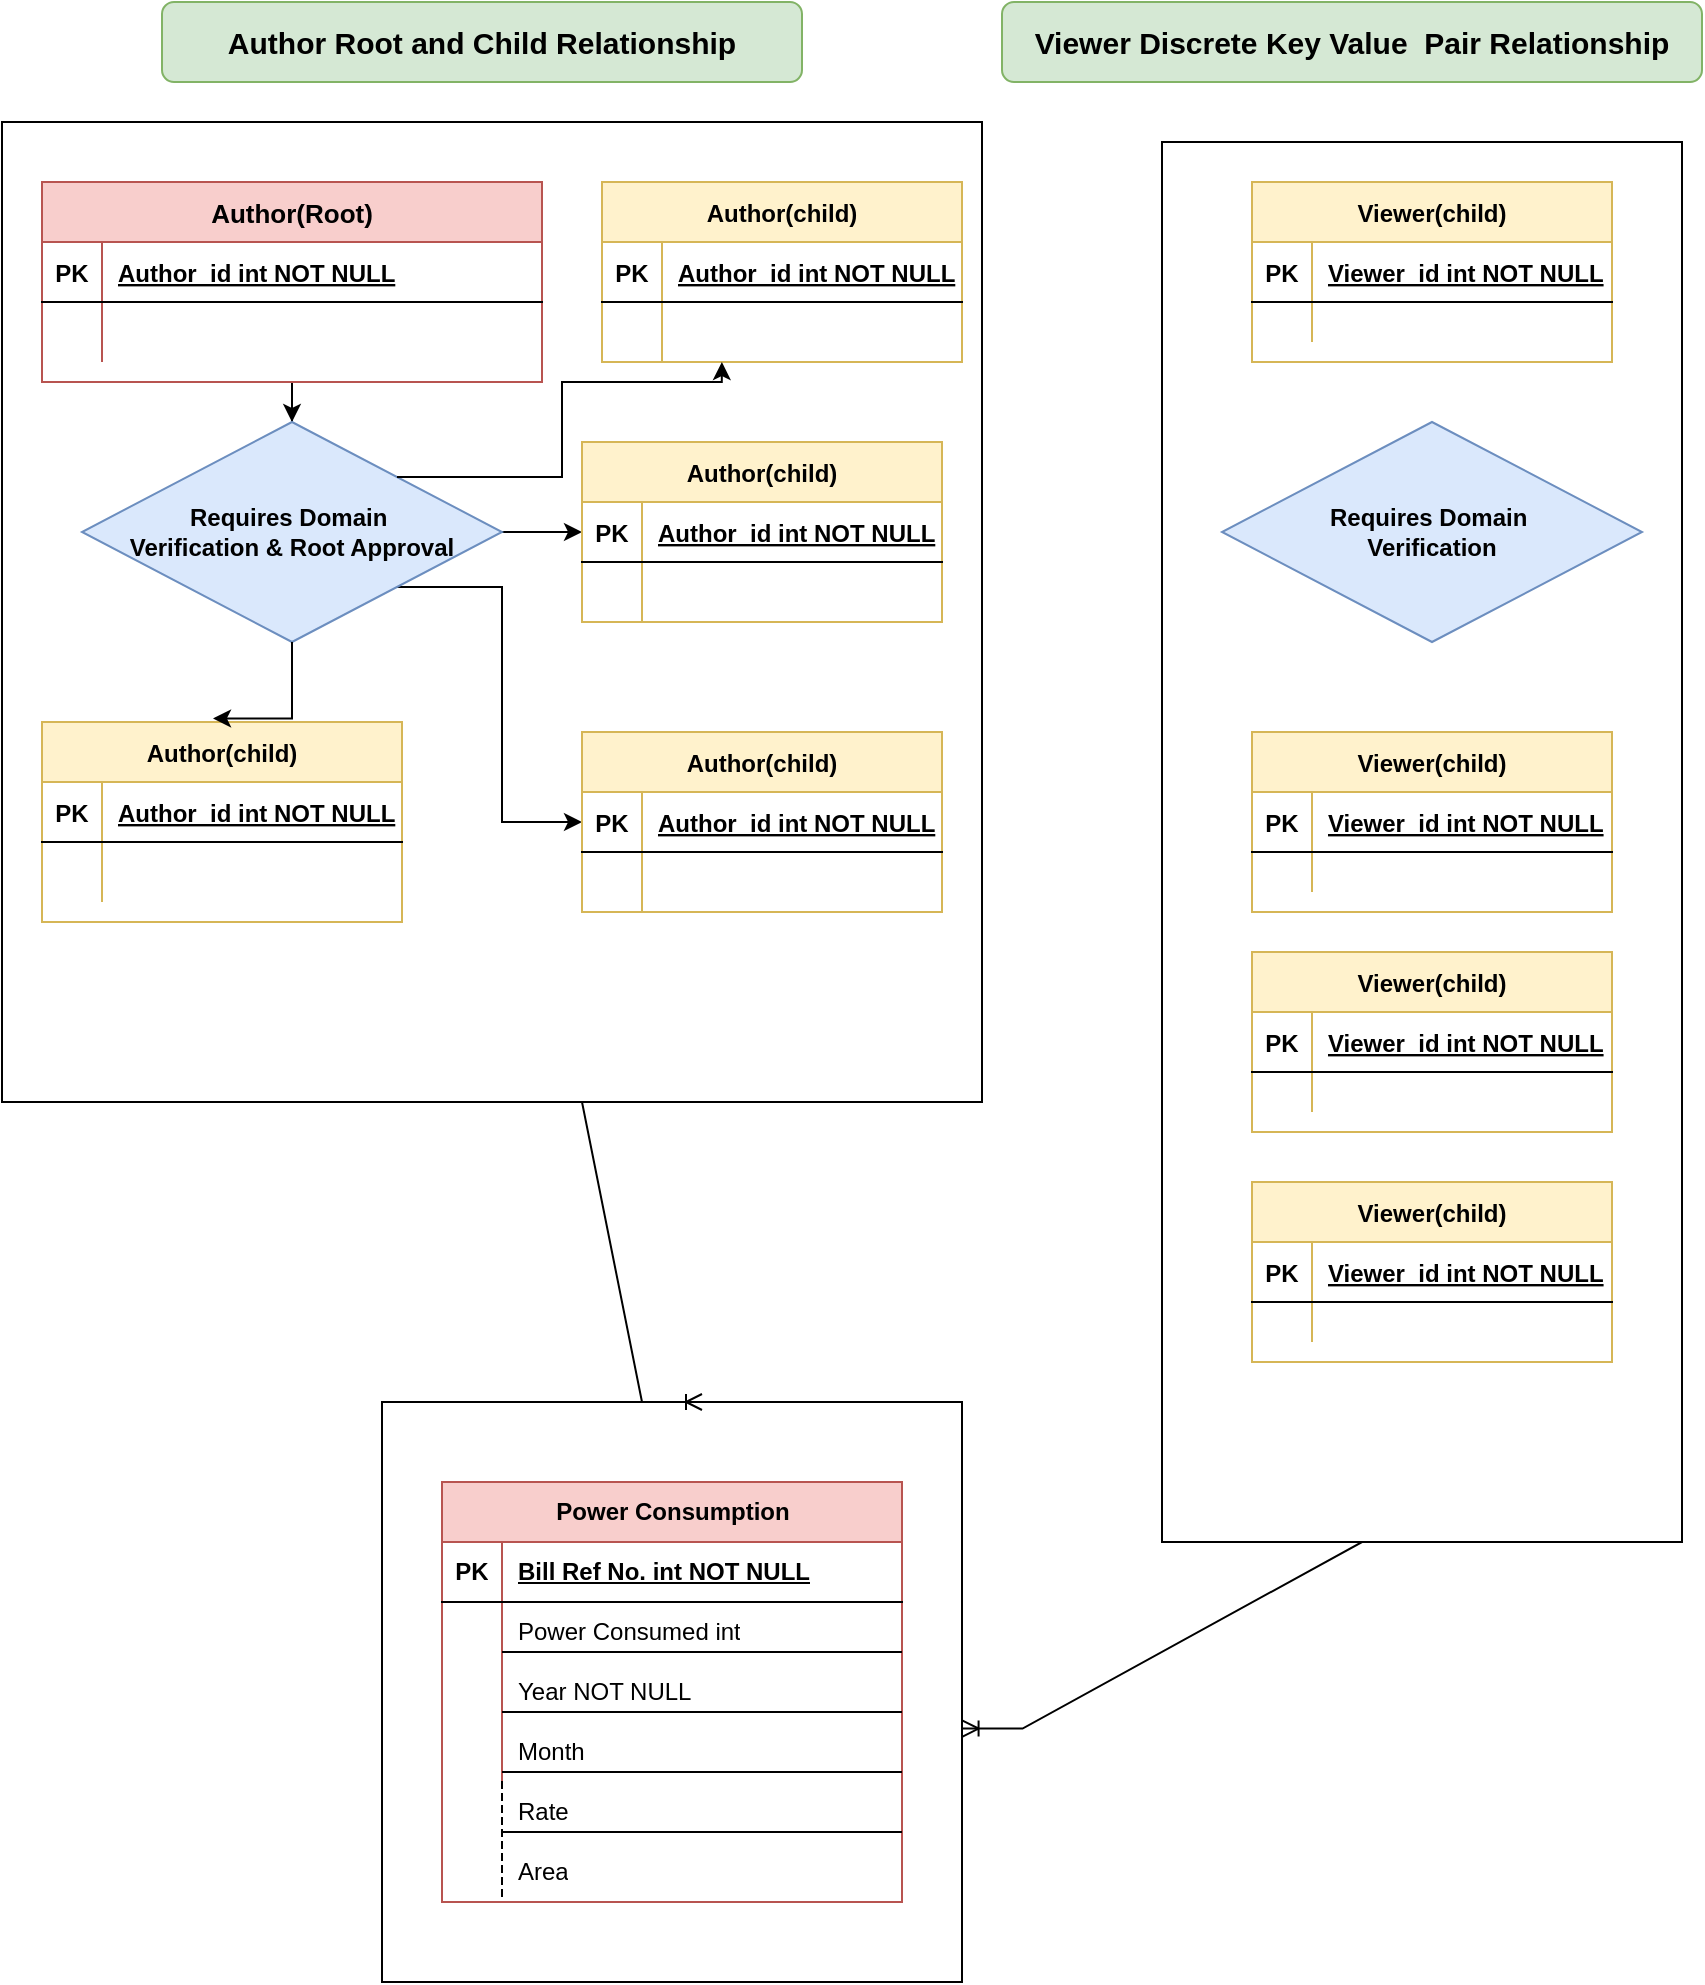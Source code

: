 <mxfile version="22.1.18" type="device">
  <diagram id="R2lEEEUBdFMjLlhIrx00" name="Page-1">
    <mxGraphModel dx="1071" dy="576" grid="1" gridSize="10" guides="1" tooltips="1" connect="1" arrows="1" fold="1" page="1" pageScale="1" pageWidth="850" pageHeight="1100" math="0" shadow="0" extFonts="Permanent Marker^https://fonts.googleapis.com/css?family=Permanent+Marker">
      <root>
        <mxCell id="0" />
        <mxCell id="1" parent="0" />
        <mxCell id="BJMDYhAioti_MgTFQPb7-64" value="" style="whiteSpace=wrap;html=1;aspect=fixed;" vertex="1" parent="1">
          <mxGeometry y="90" width="490" height="490" as="geometry" />
        </mxCell>
        <mxCell id="BJMDYhAioti_MgTFQPb7-63" value="" style="rounded=0;whiteSpace=wrap;html=1;" vertex="1" parent="1">
          <mxGeometry x="580" y="100" width="260" height="700" as="geometry" />
        </mxCell>
        <mxCell id="BJMDYhAioti_MgTFQPb7-10" style="edgeStyle=orthogonalEdgeStyle;rounded=0;orthogonalLoop=1;jettySize=auto;html=1;entryX=0.5;entryY=0;entryDx=0;entryDy=0;" edge="1" parent="1" source="C-vyLk0tnHw3VtMMgP7b-23" target="BJMDYhAioti_MgTFQPb7-8">
          <mxGeometry relative="1" as="geometry" />
        </mxCell>
        <mxCell id="C-vyLk0tnHw3VtMMgP7b-23" value="Author(Root)" style="shape=table;startSize=30;container=1;collapsible=1;childLayout=tableLayout;fixedRows=1;rowLines=0;fontStyle=1;align=center;resizeLast=1;fontSize=13;fillColor=#f8cecc;strokeColor=#b85450;" parent="1" vertex="1">
          <mxGeometry x="20" y="120" width="250" height="100" as="geometry" />
        </mxCell>
        <mxCell id="C-vyLk0tnHw3VtMMgP7b-24" value="" style="shape=partialRectangle;collapsible=0;dropTarget=0;pointerEvents=0;fillColor=none;points=[[0,0.5],[1,0.5]];portConstraint=eastwest;top=0;left=0;right=0;bottom=1;" parent="C-vyLk0tnHw3VtMMgP7b-23" vertex="1">
          <mxGeometry y="30" width="250" height="30" as="geometry" />
        </mxCell>
        <mxCell id="C-vyLk0tnHw3VtMMgP7b-25" value="PK" style="shape=partialRectangle;overflow=hidden;connectable=0;fillColor=none;top=0;left=0;bottom=0;right=0;fontStyle=1;" parent="C-vyLk0tnHw3VtMMgP7b-24" vertex="1">
          <mxGeometry width="30" height="30" as="geometry">
            <mxRectangle width="30" height="30" as="alternateBounds" />
          </mxGeometry>
        </mxCell>
        <mxCell id="C-vyLk0tnHw3VtMMgP7b-26" value="Author_id int NOT NULL " style="shape=partialRectangle;overflow=hidden;connectable=0;fillColor=none;top=0;left=0;bottom=0;right=0;align=left;spacingLeft=6;fontStyle=5;" parent="C-vyLk0tnHw3VtMMgP7b-24" vertex="1">
          <mxGeometry x="30" width="220" height="30" as="geometry">
            <mxRectangle width="220" height="30" as="alternateBounds" />
          </mxGeometry>
        </mxCell>
        <mxCell id="C-vyLk0tnHw3VtMMgP7b-27" value="" style="shape=partialRectangle;collapsible=0;dropTarget=0;pointerEvents=0;fillColor=none;points=[[0,0.5],[1,0.5]];portConstraint=eastwest;top=0;left=0;right=0;bottom=0;" parent="C-vyLk0tnHw3VtMMgP7b-23" vertex="1">
          <mxGeometry y="60" width="250" height="30" as="geometry" />
        </mxCell>
        <mxCell id="C-vyLk0tnHw3VtMMgP7b-28" value="" style="shape=partialRectangle;overflow=hidden;connectable=0;fillColor=none;top=0;left=0;bottom=0;right=0;" parent="C-vyLk0tnHw3VtMMgP7b-27" vertex="1">
          <mxGeometry width="30" height="30" as="geometry">
            <mxRectangle width="30" height="30" as="alternateBounds" />
          </mxGeometry>
        </mxCell>
        <mxCell id="C-vyLk0tnHw3VtMMgP7b-29" value="" style="shape=partialRectangle;overflow=hidden;connectable=0;fillColor=none;top=0;left=0;bottom=0;right=0;align=left;spacingLeft=6;" parent="C-vyLk0tnHw3VtMMgP7b-27" vertex="1">
          <mxGeometry x="30" width="220" height="30" as="geometry">
            <mxRectangle width="220" height="30" as="alternateBounds" />
          </mxGeometry>
        </mxCell>
        <mxCell id="BJMDYhAioti_MgTFQPb7-1" value="Author(child)" style="shape=table;startSize=30;container=1;collapsible=1;childLayout=tableLayout;fixedRows=1;rowLines=0;fontStyle=1;align=center;resizeLast=1;fillColor=#fff2cc;strokeColor=#d6b656;" vertex="1" parent="1">
          <mxGeometry x="20" y="390" width="180" height="100" as="geometry" />
        </mxCell>
        <mxCell id="BJMDYhAioti_MgTFQPb7-2" value="" style="shape=partialRectangle;collapsible=0;dropTarget=0;pointerEvents=0;fillColor=none;points=[[0,0.5],[1,0.5]];portConstraint=eastwest;top=0;left=0;right=0;bottom=1;" vertex="1" parent="BJMDYhAioti_MgTFQPb7-1">
          <mxGeometry y="30" width="180" height="30" as="geometry" />
        </mxCell>
        <mxCell id="BJMDYhAioti_MgTFQPb7-3" value="PK" style="shape=partialRectangle;overflow=hidden;connectable=0;fillColor=none;top=0;left=0;bottom=0;right=0;fontStyle=1;" vertex="1" parent="BJMDYhAioti_MgTFQPb7-2">
          <mxGeometry width="30" height="30" as="geometry">
            <mxRectangle width="30" height="30" as="alternateBounds" />
          </mxGeometry>
        </mxCell>
        <mxCell id="BJMDYhAioti_MgTFQPb7-4" value="Author_id int NOT NULL " style="shape=partialRectangle;overflow=hidden;connectable=0;fillColor=none;top=0;left=0;bottom=0;right=0;align=left;spacingLeft=6;fontStyle=5;" vertex="1" parent="BJMDYhAioti_MgTFQPb7-2">
          <mxGeometry x="30" width="150" height="30" as="geometry">
            <mxRectangle width="150" height="30" as="alternateBounds" />
          </mxGeometry>
        </mxCell>
        <mxCell id="BJMDYhAioti_MgTFQPb7-5" value="" style="shape=partialRectangle;collapsible=0;dropTarget=0;pointerEvents=0;fillColor=none;points=[[0,0.5],[1,0.5]];portConstraint=eastwest;top=0;left=0;right=0;bottom=0;" vertex="1" parent="BJMDYhAioti_MgTFQPb7-1">
          <mxGeometry y="60" width="180" height="30" as="geometry" />
        </mxCell>
        <mxCell id="BJMDYhAioti_MgTFQPb7-6" value="" style="shape=partialRectangle;overflow=hidden;connectable=0;fillColor=none;top=0;left=0;bottom=0;right=0;" vertex="1" parent="BJMDYhAioti_MgTFQPb7-5">
          <mxGeometry width="30" height="30" as="geometry">
            <mxRectangle width="30" height="30" as="alternateBounds" />
          </mxGeometry>
        </mxCell>
        <mxCell id="BJMDYhAioti_MgTFQPb7-7" value="" style="shape=partialRectangle;overflow=hidden;connectable=0;fillColor=none;top=0;left=0;bottom=0;right=0;align=left;spacingLeft=6;" vertex="1" parent="BJMDYhAioti_MgTFQPb7-5">
          <mxGeometry x="30" width="150" height="30" as="geometry">
            <mxRectangle width="150" height="30" as="alternateBounds" />
          </mxGeometry>
        </mxCell>
        <mxCell id="BJMDYhAioti_MgTFQPb7-39" style="edgeStyle=orthogonalEdgeStyle;rounded=0;orthogonalLoop=1;jettySize=auto;html=1;exitX=1;exitY=0.5;exitDx=0;exitDy=0;" edge="1" parent="BJMDYhAioti_MgTFQPb7-1" source="BJMDYhAioti_MgTFQPb7-2" target="BJMDYhAioti_MgTFQPb7-2">
          <mxGeometry relative="1" as="geometry" />
        </mxCell>
        <mxCell id="BJMDYhAioti_MgTFQPb7-38" style="edgeStyle=orthogonalEdgeStyle;rounded=0;orthogonalLoop=1;jettySize=auto;html=1;exitX=1;exitY=0.5;exitDx=0;exitDy=0;entryX=0;entryY=0.5;entryDx=0;entryDy=0;" edge="1" parent="1" source="BJMDYhAioti_MgTFQPb7-8" target="BJMDYhAioti_MgTFQPb7-32">
          <mxGeometry relative="1" as="geometry" />
        </mxCell>
        <mxCell id="BJMDYhAioti_MgTFQPb7-81" style="edgeStyle=orthogonalEdgeStyle;rounded=0;orthogonalLoop=1;jettySize=auto;html=1;exitX=1;exitY=1;exitDx=0;exitDy=0;" edge="1" parent="1" source="BJMDYhAioti_MgTFQPb7-8" target="BJMDYhAioti_MgTFQPb7-73">
          <mxGeometry relative="1" as="geometry">
            <Array as="points">
              <mxPoint x="250" y="323" />
              <mxPoint x="250" y="440" />
            </Array>
          </mxGeometry>
        </mxCell>
        <mxCell id="BJMDYhAioti_MgTFQPb7-8" value="&lt;div style=&quot;&quot;&gt;&lt;b style=&quot;background-color: initial;&quot;&gt;Requires Domain&amp;nbsp;&lt;/b&gt;&lt;/div&gt;&lt;div style=&quot;&quot;&gt;&lt;b style=&quot;background-color: initial;&quot;&gt;Verification &amp;amp; Root Approval&lt;/b&gt;&lt;/div&gt;" style="rhombus;whiteSpace=wrap;html=1;align=center;fillColor=#dae8fc;strokeColor=#6c8ebf;" vertex="1" parent="1">
          <mxGeometry x="40" y="240" width="210" height="110" as="geometry" />
        </mxCell>
        <mxCell id="BJMDYhAioti_MgTFQPb7-11" style="edgeStyle=orthogonalEdgeStyle;rounded=0;orthogonalLoop=1;jettySize=auto;html=1;exitX=0.5;exitY=1;exitDx=0;exitDy=0;entryX=0.475;entryY=-0.018;entryDx=0;entryDy=0;entryPerimeter=0;" edge="1" parent="1" source="BJMDYhAioti_MgTFQPb7-8" target="BJMDYhAioti_MgTFQPb7-1">
          <mxGeometry relative="1" as="geometry">
            <Array as="points">
              <mxPoint x="145" y="388" />
            </Array>
          </mxGeometry>
        </mxCell>
        <mxCell id="BJMDYhAioti_MgTFQPb7-22" value="Viewer(child)" style="shape=table;startSize=30;container=1;collapsible=1;childLayout=tableLayout;fixedRows=1;rowLines=0;fontStyle=1;align=center;resizeLast=1;fillColor=#fff2cc;strokeColor=#d6b656;" vertex="1" parent="1">
          <mxGeometry x="625" y="395" width="180" height="90" as="geometry" />
        </mxCell>
        <mxCell id="BJMDYhAioti_MgTFQPb7-23" value="" style="shape=partialRectangle;collapsible=0;dropTarget=0;pointerEvents=0;fillColor=none;points=[[0,0.5],[1,0.5]];portConstraint=eastwest;top=0;left=0;right=0;bottom=1;" vertex="1" parent="BJMDYhAioti_MgTFQPb7-22">
          <mxGeometry y="30" width="180" height="30" as="geometry" />
        </mxCell>
        <mxCell id="BJMDYhAioti_MgTFQPb7-24" value="PK" style="shape=partialRectangle;overflow=hidden;connectable=0;fillColor=none;top=0;left=0;bottom=0;right=0;fontStyle=1;" vertex="1" parent="BJMDYhAioti_MgTFQPb7-23">
          <mxGeometry width="30" height="30" as="geometry">
            <mxRectangle width="30" height="30" as="alternateBounds" />
          </mxGeometry>
        </mxCell>
        <mxCell id="BJMDYhAioti_MgTFQPb7-25" value="Viewer_id int NOT NULL " style="shape=partialRectangle;overflow=hidden;connectable=0;fillColor=none;top=0;left=0;bottom=0;right=0;align=left;spacingLeft=6;fontStyle=5;" vertex="1" parent="BJMDYhAioti_MgTFQPb7-23">
          <mxGeometry x="30" width="150" height="30" as="geometry">
            <mxRectangle width="150" height="30" as="alternateBounds" />
          </mxGeometry>
        </mxCell>
        <mxCell id="BJMDYhAioti_MgTFQPb7-26" value="" style="shape=partialRectangle;collapsible=0;dropTarget=0;pointerEvents=0;fillColor=none;points=[[0,0.5],[1,0.5]];portConstraint=eastwest;top=0;left=0;right=0;bottom=0;" vertex="1" parent="BJMDYhAioti_MgTFQPb7-22">
          <mxGeometry y="60" width="180" height="20" as="geometry" />
        </mxCell>
        <mxCell id="BJMDYhAioti_MgTFQPb7-27" value="" style="shape=partialRectangle;overflow=hidden;connectable=0;fillColor=none;top=0;left=0;bottom=0;right=0;" vertex="1" parent="BJMDYhAioti_MgTFQPb7-26">
          <mxGeometry width="30" height="20" as="geometry">
            <mxRectangle width="30" height="20" as="alternateBounds" />
          </mxGeometry>
        </mxCell>
        <mxCell id="BJMDYhAioti_MgTFQPb7-28" value="" style="shape=partialRectangle;overflow=hidden;connectable=0;fillColor=none;top=0;left=0;bottom=0;right=0;align=left;spacingLeft=6;" vertex="1" parent="BJMDYhAioti_MgTFQPb7-26">
          <mxGeometry x="30" width="150" height="20" as="geometry">
            <mxRectangle width="150" height="20" as="alternateBounds" />
          </mxGeometry>
        </mxCell>
        <mxCell id="BJMDYhAioti_MgTFQPb7-29" value="&lt;div style=&quot;&quot;&gt;&lt;b style=&quot;background-color: initial;&quot;&gt;Requires Domain&amp;nbsp;&lt;/b&gt;&lt;/div&gt;&lt;div style=&quot;&quot;&gt;&lt;b style=&quot;background-color: initial;&quot;&gt;Verification&lt;/b&gt;&lt;/div&gt;" style="rhombus;whiteSpace=wrap;html=1;align=center;fillColor=#dae8fc;strokeColor=#6c8ebf;" vertex="1" parent="1">
          <mxGeometry x="610" y="240" width="210" height="110" as="geometry" />
        </mxCell>
        <mxCell id="BJMDYhAioti_MgTFQPb7-31" value="Author(child)" style="shape=table;startSize=30;container=1;collapsible=1;childLayout=tableLayout;fixedRows=1;rowLines=0;fontStyle=1;align=center;resizeLast=1;fillColor=#fff2cc;strokeColor=#d6b656;" vertex="1" parent="1">
          <mxGeometry x="290" y="250" width="180" height="90" as="geometry" />
        </mxCell>
        <mxCell id="BJMDYhAioti_MgTFQPb7-32" value="" style="shape=partialRectangle;collapsible=0;dropTarget=0;pointerEvents=0;fillColor=none;points=[[0,0.5],[1,0.5]];portConstraint=eastwest;top=0;left=0;right=0;bottom=1;" vertex="1" parent="BJMDYhAioti_MgTFQPb7-31">
          <mxGeometry y="30" width="180" height="30" as="geometry" />
        </mxCell>
        <mxCell id="BJMDYhAioti_MgTFQPb7-33" value="PK" style="shape=partialRectangle;overflow=hidden;connectable=0;fillColor=none;top=0;left=0;bottom=0;right=0;fontStyle=1;" vertex="1" parent="BJMDYhAioti_MgTFQPb7-32">
          <mxGeometry width="30" height="30" as="geometry">
            <mxRectangle width="30" height="30" as="alternateBounds" />
          </mxGeometry>
        </mxCell>
        <mxCell id="BJMDYhAioti_MgTFQPb7-34" value="Author_id int NOT NULL " style="shape=partialRectangle;overflow=hidden;connectable=0;fillColor=none;top=0;left=0;bottom=0;right=0;align=left;spacingLeft=6;fontStyle=5;" vertex="1" parent="BJMDYhAioti_MgTFQPb7-32">
          <mxGeometry x="30" width="150" height="30" as="geometry">
            <mxRectangle width="150" height="30" as="alternateBounds" />
          </mxGeometry>
        </mxCell>
        <mxCell id="BJMDYhAioti_MgTFQPb7-35" value="" style="shape=partialRectangle;collapsible=0;dropTarget=0;pointerEvents=0;fillColor=none;points=[[0,0.5],[1,0.5]];portConstraint=eastwest;top=0;left=0;right=0;bottom=0;" vertex="1" parent="BJMDYhAioti_MgTFQPb7-31">
          <mxGeometry y="60" width="180" height="30" as="geometry" />
        </mxCell>
        <mxCell id="BJMDYhAioti_MgTFQPb7-36" value="" style="shape=partialRectangle;overflow=hidden;connectable=0;fillColor=none;top=0;left=0;bottom=0;right=0;" vertex="1" parent="BJMDYhAioti_MgTFQPb7-35">
          <mxGeometry width="30" height="30" as="geometry">
            <mxRectangle width="30" height="30" as="alternateBounds" />
          </mxGeometry>
        </mxCell>
        <mxCell id="BJMDYhAioti_MgTFQPb7-37" value="" style="shape=partialRectangle;overflow=hidden;connectable=0;fillColor=none;top=0;left=0;bottom=0;right=0;align=left;spacingLeft=6;" vertex="1" parent="BJMDYhAioti_MgTFQPb7-35">
          <mxGeometry x="30" width="150" height="30" as="geometry">
            <mxRectangle width="150" height="30" as="alternateBounds" />
          </mxGeometry>
        </mxCell>
        <mxCell id="BJMDYhAioti_MgTFQPb7-41" value="Viewer(child)" style="shape=table;startSize=30;container=1;collapsible=1;childLayout=tableLayout;fixedRows=1;rowLines=0;fontStyle=1;align=center;resizeLast=1;fillColor=#fff2cc;strokeColor=#d6b656;" vertex="1" parent="1">
          <mxGeometry x="625" y="120" width="180" height="90" as="geometry" />
        </mxCell>
        <mxCell id="BJMDYhAioti_MgTFQPb7-42" value="" style="shape=partialRectangle;collapsible=0;dropTarget=0;pointerEvents=0;fillColor=none;points=[[0,0.5],[1,0.5]];portConstraint=eastwest;top=0;left=0;right=0;bottom=1;" vertex="1" parent="BJMDYhAioti_MgTFQPb7-41">
          <mxGeometry y="30" width="180" height="30" as="geometry" />
        </mxCell>
        <mxCell id="BJMDYhAioti_MgTFQPb7-43" value="PK" style="shape=partialRectangle;overflow=hidden;connectable=0;fillColor=none;top=0;left=0;bottom=0;right=0;fontStyle=1;" vertex="1" parent="BJMDYhAioti_MgTFQPb7-42">
          <mxGeometry width="30" height="30" as="geometry">
            <mxRectangle width="30" height="30" as="alternateBounds" />
          </mxGeometry>
        </mxCell>
        <mxCell id="BJMDYhAioti_MgTFQPb7-44" value="Viewer_id int NOT NULL " style="shape=partialRectangle;overflow=hidden;connectable=0;fillColor=none;top=0;left=0;bottom=0;right=0;align=left;spacingLeft=6;fontStyle=5;" vertex="1" parent="BJMDYhAioti_MgTFQPb7-42">
          <mxGeometry x="30" width="150" height="30" as="geometry">
            <mxRectangle width="150" height="30" as="alternateBounds" />
          </mxGeometry>
        </mxCell>
        <mxCell id="BJMDYhAioti_MgTFQPb7-45" value="" style="shape=partialRectangle;collapsible=0;dropTarget=0;pointerEvents=0;fillColor=none;points=[[0,0.5],[1,0.5]];portConstraint=eastwest;top=0;left=0;right=0;bottom=0;" vertex="1" parent="BJMDYhAioti_MgTFQPb7-41">
          <mxGeometry y="60" width="180" height="20" as="geometry" />
        </mxCell>
        <mxCell id="BJMDYhAioti_MgTFQPb7-46" value="" style="shape=partialRectangle;overflow=hidden;connectable=0;fillColor=none;top=0;left=0;bottom=0;right=0;" vertex="1" parent="BJMDYhAioti_MgTFQPb7-45">
          <mxGeometry width="30" height="20" as="geometry">
            <mxRectangle width="30" height="20" as="alternateBounds" />
          </mxGeometry>
        </mxCell>
        <mxCell id="BJMDYhAioti_MgTFQPb7-47" value="" style="shape=partialRectangle;overflow=hidden;connectable=0;fillColor=none;top=0;left=0;bottom=0;right=0;align=left;spacingLeft=6;" vertex="1" parent="BJMDYhAioti_MgTFQPb7-45">
          <mxGeometry x="30" width="150" height="20" as="geometry">
            <mxRectangle width="150" height="20" as="alternateBounds" />
          </mxGeometry>
        </mxCell>
        <mxCell id="BJMDYhAioti_MgTFQPb7-48" value="Viewer(child)" style="shape=table;startSize=30;container=1;collapsible=1;childLayout=tableLayout;fixedRows=1;rowLines=0;fontStyle=1;align=center;resizeLast=1;fillColor=#fff2cc;strokeColor=#d6b656;" vertex="1" parent="1">
          <mxGeometry x="625" y="620" width="180" height="90" as="geometry" />
        </mxCell>
        <mxCell id="BJMDYhAioti_MgTFQPb7-49" value="" style="shape=partialRectangle;collapsible=0;dropTarget=0;pointerEvents=0;fillColor=none;points=[[0,0.5],[1,0.5]];portConstraint=eastwest;top=0;left=0;right=0;bottom=1;" vertex="1" parent="BJMDYhAioti_MgTFQPb7-48">
          <mxGeometry y="30" width="180" height="30" as="geometry" />
        </mxCell>
        <mxCell id="BJMDYhAioti_MgTFQPb7-50" value="PK" style="shape=partialRectangle;overflow=hidden;connectable=0;fillColor=none;top=0;left=0;bottom=0;right=0;fontStyle=1;" vertex="1" parent="BJMDYhAioti_MgTFQPb7-49">
          <mxGeometry width="30" height="30" as="geometry">
            <mxRectangle width="30" height="30" as="alternateBounds" />
          </mxGeometry>
        </mxCell>
        <mxCell id="BJMDYhAioti_MgTFQPb7-51" value="Viewer_id int NOT NULL " style="shape=partialRectangle;overflow=hidden;connectable=0;fillColor=none;top=0;left=0;bottom=0;right=0;align=left;spacingLeft=6;fontStyle=5;" vertex="1" parent="BJMDYhAioti_MgTFQPb7-49">
          <mxGeometry x="30" width="150" height="30" as="geometry">
            <mxRectangle width="150" height="30" as="alternateBounds" />
          </mxGeometry>
        </mxCell>
        <mxCell id="BJMDYhAioti_MgTFQPb7-52" value="" style="shape=partialRectangle;collapsible=0;dropTarget=0;pointerEvents=0;fillColor=none;points=[[0,0.5],[1,0.5]];portConstraint=eastwest;top=0;left=0;right=0;bottom=0;" vertex="1" parent="BJMDYhAioti_MgTFQPb7-48">
          <mxGeometry y="60" width="180" height="20" as="geometry" />
        </mxCell>
        <mxCell id="BJMDYhAioti_MgTFQPb7-53" value="" style="shape=partialRectangle;overflow=hidden;connectable=0;fillColor=none;top=0;left=0;bottom=0;right=0;" vertex="1" parent="BJMDYhAioti_MgTFQPb7-52">
          <mxGeometry width="30" height="20" as="geometry">
            <mxRectangle width="30" height="20" as="alternateBounds" />
          </mxGeometry>
        </mxCell>
        <mxCell id="BJMDYhAioti_MgTFQPb7-54" value="" style="shape=partialRectangle;overflow=hidden;connectable=0;fillColor=none;top=0;left=0;bottom=0;right=0;align=left;spacingLeft=6;" vertex="1" parent="BJMDYhAioti_MgTFQPb7-52">
          <mxGeometry x="30" width="150" height="20" as="geometry">
            <mxRectangle width="150" height="20" as="alternateBounds" />
          </mxGeometry>
        </mxCell>
        <mxCell id="BJMDYhAioti_MgTFQPb7-55" value="Viewer(child)" style="shape=table;startSize=30;container=1;collapsible=1;childLayout=tableLayout;fixedRows=1;rowLines=0;fontStyle=1;align=center;resizeLast=1;fillColor=#fff2cc;strokeColor=#d6b656;" vertex="1" parent="1">
          <mxGeometry x="625" y="505" width="180" height="90" as="geometry" />
        </mxCell>
        <mxCell id="BJMDYhAioti_MgTFQPb7-56" value="" style="shape=partialRectangle;collapsible=0;dropTarget=0;pointerEvents=0;fillColor=none;points=[[0,0.5],[1,0.5]];portConstraint=eastwest;top=0;left=0;right=0;bottom=1;" vertex="1" parent="BJMDYhAioti_MgTFQPb7-55">
          <mxGeometry y="30" width="180" height="30" as="geometry" />
        </mxCell>
        <mxCell id="BJMDYhAioti_MgTFQPb7-57" value="PK" style="shape=partialRectangle;overflow=hidden;connectable=0;fillColor=none;top=0;left=0;bottom=0;right=0;fontStyle=1;" vertex="1" parent="BJMDYhAioti_MgTFQPb7-56">
          <mxGeometry width="30" height="30" as="geometry">
            <mxRectangle width="30" height="30" as="alternateBounds" />
          </mxGeometry>
        </mxCell>
        <mxCell id="BJMDYhAioti_MgTFQPb7-58" value="Viewer_id int NOT NULL " style="shape=partialRectangle;overflow=hidden;connectable=0;fillColor=none;top=0;left=0;bottom=0;right=0;align=left;spacingLeft=6;fontStyle=5;" vertex="1" parent="BJMDYhAioti_MgTFQPb7-56">
          <mxGeometry x="30" width="150" height="30" as="geometry">
            <mxRectangle width="150" height="30" as="alternateBounds" />
          </mxGeometry>
        </mxCell>
        <mxCell id="BJMDYhAioti_MgTFQPb7-59" value="" style="shape=partialRectangle;collapsible=0;dropTarget=0;pointerEvents=0;fillColor=none;points=[[0,0.5],[1,0.5]];portConstraint=eastwest;top=0;left=0;right=0;bottom=0;" vertex="1" parent="BJMDYhAioti_MgTFQPb7-55">
          <mxGeometry y="60" width="180" height="20" as="geometry" />
        </mxCell>
        <mxCell id="BJMDYhAioti_MgTFQPb7-60" value="" style="shape=partialRectangle;overflow=hidden;connectable=0;fillColor=none;top=0;left=0;bottom=0;right=0;" vertex="1" parent="BJMDYhAioti_MgTFQPb7-59">
          <mxGeometry width="30" height="20" as="geometry">
            <mxRectangle width="30" height="20" as="alternateBounds" />
          </mxGeometry>
        </mxCell>
        <mxCell id="BJMDYhAioti_MgTFQPb7-61" value="" style="shape=partialRectangle;overflow=hidden;connectable=0;fillColor=none;top=0;left=0;bottom=0;right=0;align=left;spacingLeft=6;" vertex="1" parent="BJMDYhAioti_MgTFQPb7-59">
          <mxGeometry x="30" width="150" height="20" as="geometry">
            <mxRectangle width="150" height="20" as="alternateBounds" />
          </mxGeometry>
        </mxCell>
        <mxCell id="BJMDYhAioti_MgTFQPb7-66" value="Author(child)" style="shape=table;startSize=30;container=1;collapsible=1;childLayout=tableLayout;fixedRows=1;rowLines=0;fontStyle=1;align=center;resizeLast=1;fillColor=#fff2cc;strokeColor=#d6b656;" vertex="1" parent="1">
          <mxGeometry x="300" y="120" width="180" height="90" as="geometry" />
        </mxCell>
        <mxCell id="BJMDYhAioti_MgTFQPb7-67" value="" style="shape=partialRectangle;collapsible=0;dropTarget=0;pointerEvents=0;fillColor=none;points=[[0,0.5],[1,0.5]];portConstraint=eastwest;top=0;left=0;right=0;bottom=1;" vertex="1" parent="BJMDYhAioti_MgTFQPb7-66">
          <mxGeometry y="30" width="180" height="30" as="geometry" />
        </mxCell>
        <mxCell id="BJMDYhAioti_MgTFQPb7-68" value="PK" style="shape=partialRectangle;overflow=hidden;connectable=0;fillColor=none;top=0;left=0;bottom=0;right=0;fontStyle=1;" vertex="1" parent="BJMDYhAioti_MgTFQPb7-67">
          <mxGeometry width="30" height="30" as="geometry">
            <mxRectangle width="30" height="30" as="alternateBounds" />
          </mxGeometry>
        </mxCell>
        <mxCell id="BJMDYhAioti_MgTFQPb7-69" value="Author_id int NOT NULL " style="shape=partialRectangle;overflow=hidden;connectable=0;fillColor=none;top=0;left=0;bottom=0;right=0;align=left;spacingLeft=6;fontStyle=5;" vertex="1" parent="BJMDYhAioti_MgTFQPb7-67">
          <mxGeometry x="30" width="150" height="30" as="geometry">
            <mxRectangle width="150" height="30" as="alternateBounds" />
          </mxGeometry>
        </mxCell>
        <mxCell id="BJMDYhAioti_MgTFQPb7-70" value="" style="shape=partialRectangle;collapsible=0;dropTarget=0;pointerEvents=0;fillColor=none;points=[[0,0.5],[1,0.5]];portConstraint=eastwest;top=0;left=0;right=0;bottom=0;" vertex="1" parent="BJMDYhAioti_MgTFQPb7-66">
          <mxGeometry y="60" width="180" height="30" as="geometry" />
        </mxCell>
        <mxCell id="BJMDYhAioti_MgTFQPb7-71" value="" style="shape=partialRectangle;overflow=hidden;connectable=0;fillColor=none;top=0;left=0;bottom=0;right=0;" vertex="1" parent="BJMDYhAioti_MgTFQPb7-70">
          <mxGeometry width="30" height="30" as="geometry">
            <mxRectangle width="30" height="30" as="alternateBounds" />
          </mxGeometry>
        </mxCell>
        <mxCell id="BJMDYhAioti_MgTFQPb7-72" value="" style="shape=partialRectangle;overflow=hidden;connectable=0;fillColor=none;top=0;left=0;bottom=0;right=0;align=left;spacingLeft=6;" vertex="1" parent="BJMDYhAioti_MgTFQPb7-70">
          <mxGeometry x="30" width="150" height="30" as="geometry">
            <mxRectangle width="150" height="30" as="alternateBounds" />
          </mxGeometry>
        </mxCell>
        <mxCell id="BJMDYhAioti_MgTFQPb7-73" value="Author(child)" style="shape=table;startSize=30;container=1;collapsible=1;childLayout=tableLayout;fixedRows=1;rowLines=0;fontStyle=1;align=center;resizeLast=1;fillColor=#fff2cc;strokeColor=#d6b656;" vertex="1" parent="1">
          <mxGeometry x="290" y="395" width="180" height="90" as="geometry" />
        </mxCell>
        <mxCell id="BJMDYhAioti_MgTFQPb7-74" value="" style="shape=partialRectangle;collapsible=0;dropTarget=0;pointerEvents=0;fillColor=none;points=[[0,0.5],[1,0.5]];portConstraint=eastwest;top=0;left=0;right=0;bottom=1;" vertex="1" parent="BJMDYhAioti_MgTFQPb7-73">
          <mxGeometry y="30" width="180" height="30" as="geometry" />
        </mxCell>
        <mxCell id="BJMDYhAioti_MgTFQPb7-75" value="PK" style="shape=partialRectangle;overflow=hidden;connectable=0;fillColor=none;top=0;left=0;bottom=0;right=0;fontStyle=1;" vertex="1" parent="BJMDYhAioti_MgTFQPb7-74">
          <mxGeometry width="30" height="30" as="geometry">
            <mxRectangle width="30" height="30" as="alternateBounds" />
          </mxGeometry>
        </mxCell>
        <mxCell id="BJMDYhAioti_MgTFQPb7-76" value="Author_id int NOT NULL " style="shape=partialRectangle;overflow=hidden;connectable=0;fillColor=none;top=0;left=0;bottom=0;right=0;align=left;spacingLeft=6;fontStyle=5;" vertex="1" parent="BJMDYhAioti_MgTFQPb7-74">
          <mxGeometry x="30" width="150" height="30" as="geometry">
            <mxRectangle width="150" height="30" as="alternateBounds" />
          </mxGeometry>
        </mxCell>
        <mxCell id="BJMDYhAioti_MgTFQPb7-77" value="" style="shape=partialRectangle;collapsible=0;dropTarget=0;pointerEvents=0;fillColor=none;points=[[0,0.5],[1,0.5]];portConstraint=eastwest;top=0;left=0;right=0;bottom=0;" vertex="1" parent="BJMDYhAioti_MgTFQPb7-73">
          <mxGeometry y="60" width="180" height="30" as="geometry" />
        </mxCell>
        <mxCell id="BJMDYhAioti_MgTFQPb7-78" value="" style="shape=partialRectangle;overflow=hidden;connectable=0;fillColor=none;top=0;left=0;bottom=0;right=0;" vertex="1" parent="BJMDYhAioti_MgTFQPb7-77">
          <mxGeometry width="30" height="30" as="geometry">
            <mxRectangle width="30" height="30" as="alternateBounds" />
          </mxGeometry>
        </mxCell>
        <mxCell id="BJMDYhAioti_MgTFQPb7-79" value="" style="shape=partialRectangle;overflow=hidden;connectable=0;fillColor=none;top=0;left=0;bottom=0;right=0;align=left;spacingLeft=6;" vertex="1" parent="BJMDYhAioti_MgTFQPb7-77">
          <mxGeometry x="30" width="150" height="30" as="geometry">
            <mxRectangle width="150" height="30" as="alternateBounds" />
          </mxGeometry>
        </mxCell>
        <mxCell id="BJMDYhAioti_MgTFQPb7-80" style="edgeStyle=orthogonalEdgeStyle;rounded=0;orthogonalLoop=1;jettySize=auto;html=1;exitX=1;exitY=0;exitDx=0;exitDy=0;entryX=0.333;entryY=1;entryDx=0;entryDy=0;entryPerimeter=0;" edge="1" parent="1" source="BJMDYhAioti_MgTFQPb7-8" target="BJMDYhAioti_MgTFQPb7-70">
          <mxGeometry relative="1" as="geometry">
            <Array as="points">
              <mxPoint x="280" y="268" />
              <mxPoint x="280" y="220" />
              <mxPoint x="360" y="220" />
            </Array>
          </mxGeometry>
        </mxCell>
        <mxCell id="BJMDYhAioti_MgTFQPb7-82" value="&lt;b&gt;&lt;font style=&quot;font-size: 15px;&quot;&gt;Author Root and Child Relationship&lt;/font&gt;&lt;/b&gt;" style="rounded=1;whiteSpace=wrap;html=1;fillColor=#d5e8d4;strokeColor=#82b366;" vertex="1" parent="1">
          <mxGeometry x="80" y="30" width="320" height="40" as="geometry" />
        </mxCell>
        <mxCell id="BJMDYhAioti_MgTFQPb7-83" value="&lt;b&gt;&lt;font style=&quot;font-size: 15px;&quot;&gt;Viewer Discrete Key Value&amp;nbsp; Pair Relationship&lt;/font&gt;&lt;/b&gt;" style="rounded=1;whiteSpace=wrap;html=1;fillColor=#d5e8d4;strokeColor=#82b366;" vertex="1" parent="1">
          <mxGeometry x="500" y="30" width="350" height="40" as="geometry" />
        </mxCell>
        <mxCell id="BJMDYhAioti_MgTFQPb7-84" value="" style="whiteSpace=wrap;html=1;aspect=fixed;" vertex="1" parent="1">
          <mxGeometry x="190" y="730" width="290" height="290" as="geometry" />
        </mxCell>
        <mxCell id="BJMDYhAioti_MgTFQPb7-101" value="Power Consumption" style="shape=table;startSize=30;container=1;collapsible=1;childLayout=tableLayout;fixedRows=1;rowLines=0;fontStyle=1;align=center;resizeLast=1;html=1;fillColor=#f8cecc;strokeColor=#b85450;" vertex="1" parent="1">
          <mxGeometry x="220" y="770" width="230" height="210" as="geometry" />
        </mxCell>
        <mxCell id="BJMDYhAioti_MgTFQPb7-102" value="" style="shape=tableRow;horizontal=0;startSize=0;swimlaneHead=0;swimlaneBody=0;fillColor=none;collapsible=0;dropTarget=0;points=[[0,0.5],[1,0.5]];portConstraint=eastwest;top=0;left=0;right=0;bottom=1;" vertex="1" parent="BJMDYhAioti_MgTFQPb7-101">
          <mxGeometry y="30" width="230" height="30" as="geometry" />
        </mxCell>
        <mxCell id="BJMDYhAioti_MgTFQPb7-103" value="PK" style="shape=partialRectangle;connectable=0;fillColor=none;top=0;left=0;bottom=0;right=0;fontStyle=1;overflow=hidden;whiteSpace=wrap;html=1;" vertex="1" parent="BJMDYhAioti_MgTFQPb7-102">
          <mxGeometry width="30" height="30" as="geometry">
            <mxRectangle width="30" height="30" as="alternateBounds" />
          </mxGeometry>
        </mxCell>
        <mxCell id="BJMDYhAioti_MgTFQPb7-104" value="Bill Ref No. int NOT NULL" style="shape=partialRectangle;connectable=0;fillColor=none;top=0;left=0;bottom=0;right=0;align=left;spacingLeft=6;fontStyle=5;overflow=hidden;whiteSpace=wrap;html=1;" vertex="1" parent="BJMDYhAioti_MgTFQPb7-102">
          <mxGeometry x="30" width="200" height="30" as="geometry">
            <mxRectangle width="200" height="30" as="alternateBounds" />
          </mxGeometry>
        </mxCell>
        <mxCell id="BJMDYhAioti_MgTFQPb7-105" value="" style="shape=tableRow;horizontal=0;startSize=0;swimlaneHead=0;swimlaneBody=0;fillColor=none;collapsible=0;dropTarget=0;points=[[0,0.5],[1,0.5]];portConstraint=eastwest;top=0;left=0;right=0;bottom=0;" vertex="1" parent="BJMDYhAioti_MgTFQPb7-101">
          <mxGeometry y="60" width="230" height="30" as="geometry" />
        </mxCell>
        <mxCell id="BJMDYhAioti_MgTFQPb7-106" value="" style="shape=partialRectangle;connectable=0;fillColor=none;top=0;left=0;bottom=0;right=0;editable=1;overflow=hidden;whiteSpace=wrap;html=1;" vertex="1" parent="BJMDYhAioti_MgTFQPb7-105">
          <mxGeometry width="30" height="30" as="geometry">
            <mxRectangle width="30" height="30" as="alternateBounds" />
          </mxGeometry>
        </mxCell>
        <mxCell id="BJMDYhAioti_MgTFQPb7-107" value="Power Consumed int" style="shape=partialRectangle;connectable=0;fillColor=none;top=0;left=0;bottom=0;right=0;align=left;spacingLeft=6;overflow=hidden;whiteSpace=wrap;html=1;" vertex="1" parent="BJMDYhAioti_MgTFQPb7-105">
          <mxGeometry x="30" width="200" height="30" as="geometry">
            <mxRectangle width="200" height="30" as="alternateBounds" />
          </mxGeometry>
        </mxCell>
        <mxCell id="BJMDYhAioti_MgTFQPb7-108" value="" style="shape=tableRow;horizontal=0;startSize=0;swimlaneHead=0;swimlaneBody=0;fillColor=none;collapsible=0;dropTarget=0;points=[[0,0.5],[1,0.5]];portConstraint=eastwest;top=0;left=0;right=0;bottom=0;" vertex="1" parent="BJMDYhAioti_MgTFQPb7-101">
          <mxGeometry y="90" width="230" height="30" as="geometry" />
        </mxCell>
        <mxCell id="BJMDYhAioti_MgTFQPb7-109" value="" style="shape=partialRectangle;connectable=0;fillColor=none;top=0;left=0;bottom=0;right=0;editable=1;overflow=hidden;whiteSpace=wrap;html=1;" vertex="1" parent="BJMDYhAioti_MgTFQPb7-108">
          <mxGeometry width="30" height="30" as="geometry">
            <mxRectangle width="30" height="30" as="alternateBounds" />
          </mxGeometry>
        </mxCell>
        <mxCell id="BJMDYhAioti_MgTFQPb7-110" value="Year NOT NULL" style="shape=partialRectangle;connectable=0;fillColor=none;top=0;left=0;bottom=0;right=0;align=left;spacingLeft=6;overflow=hidden;whiteSpace=wrap;html=1;" vertex="1" parent="BJMDYhAioti_MgTFQPb7-108">
          <mxGeometry x="30" width="200" height="30" as="geometry">
            <mxRectangle width="200" height="30" as="alternateBounds" />
          </mxGeometry>
        </mxCell>
        <mxCell id="BJMDYhAioti_MgTFQPb7-111" value="" style="shape=tableRow;horizontal=0;startSize=0;swimlaneHead=0;swimlaneBody=0;fillColor=none;collapsible=0;dropTarget=0;points=[[0,0.5],[1,0.5]];portConstraint=eastwest;top=0;left=0;right=0;bottom=0;" vertex="1" parent="BJMDYhAioti_MgTFQPb7-101">
          <mxGeometry y="120" width="230" height="30" as="geometry" />
        </mxCell>
        <mxCell id="BJMDYhAioti_MgTFQPb7-112" value="" style="shape=partialRectangle;connectable=0;fillColor=none;top=0;left=0;bottom=0;right=0;editable=1;overflow=hidden;whiteSpace=wrap;html=1;" vertex="1" parent="BJMDYhAioti_MgTFQPb7-111">
          <mxGeometry width="30" height="30" as="geometry">
            <mxRectangle width="30" height="30" as="alternateBounds" />
          </mxGeometry>
        </mxCell>
        <mxCell id="BJMDYhAioti_MgTFQPb7-113" value="Month&amp;nbsp;" style="shape=partialRectangle;connectable=0;fillColor=none;top=0;left=0;bottom=0;right=0;align=left;spacingLeft=6;overflow=hidden;whiteSpace=wrap;html=1;" vertex="1" parent="BJMDYhAioti_MgTFQPb7-111">
          <mxGeometry x="30" width="200" height="30" as="geometry">
            <mxRectangle width="200" height="30" as="alternateBounds" />
          </mxGeometry>
        </mxCell>
        <mxCell id="BJMDYhAioti_MgTFQPb7-114" value="" style="shape=tableRow;horizontal=0;startSize=0;swimlaneHead=0;swimlaneBody=0;fillColor=none;collapsible=0;dropTarget=0;points=[[0,0.5],[1,0.5]];portConstraint=eastwest;top=0;left=0;right=0;bottom=0;" vertex="1" parent="1">
          <mxGeometry x="220" y="930" width="230" height="30" as="geometry" />
        </mxCell>
        <mxCell id="BJMDYhAioti_MgTFQPb7-115" value="" style="shape=partialRectangle;connectable=0;fillColor=none;top=0;left=0;bottom=0;right=0;editable=1;overflow=hidden;whiteSpace=wrap;html=1;" vertex="1" parent="BJMDYhAioti_MgTFQPb7-114">
          <mxGeometry width="30" height="30" as="geometry">
            <mxRectangle width="30" height="30" as="alternateBounds" />
          </mxGeometry>
        </mxCell>
        <mxCell id="BJMDYhAioti_MgTFQPb7-116" value="Rate" style="shape=partialRectangle;connectable=0;fillColor=none;top=0;left=0;bottom=0;right=0;align=left;spacingLeft=6;overflow=hidden;whiteSpace=wrap;html=1;" vertex="1" parent="BJMDYhAioti_MgTFQPb7-114">
          <mxGeometry x="30" y="-10" width="200" height="30" as="geometry">
            <mxRectangle width="200" height="30" as="alternateBounds" />
          </mxGeometry>
        </mxCell>
        <mxCell id="BJMDYhAioti_MgTFQPb7-117" value="" style="line;strokeWidth=1;rotatable=0;dashed=0;labelPosition=right;align=left;verticalAlign=middle;spacingTop=0;spacingLeft=6;points=[];portConstraint=eastwest;" vertex="1" parent="1">
          <mxGeometry x="250" y="850" width="200" height="10" as="geometry" />
        </mxCell>
        <mxCell id="BJMDYhAioti_MgTFQPb7-118" value="" style="line;strokeWidth=1;rotatable=0;dashed=0;labelPosition=right;align=left;verticalAlign=middle;spacingTop=0;spacingLeft=6;points=[];portConstraint=eastwest;" vertex="1" parent="1">
          <mxGeometry x="250" y="880" width="200" height="10" as="geometry" />
        </mxCell>
        <mxCell id="BJMDYhAioti_MgTFQPb7-119" value="" style="line;strokeWidth=1;rotatable=0;dashed=0;labelPosition=right;align=left;verticalAlign=middle;spacingTop=0;spacingLeft=6;points=[];portConstraint=eastwest;" vertex="1" parent="1">
          <mxGeometry x="250" y="910" width="200" height="10" as="geometry" />
        </mxCell>
        <mxCell id="BJMDYhAioti_MgTFQPb7-124" value="" style="shape=partialRectangle;fillColor=none;align=left;verticalAlign=middle;strokeColor=none;spacingLeft=34;rotatable=0;points=[[0,0.5],[1,0.5]];portConstraint=eastwest;dropTarget=0;" vertex="1" parent="1">
          <mxGeometry x="200" y="920" width="150" height="30" as="geometry" />
        </mxCell>
        <mxCell id="BJMDYhAioti_MgTFQPb7-125" value="" style="shape=partialRectangle;top=0;left=0;bottom=0;fillColor=none;stokeWidth=1;dashed=1;align=left;verticalAlign=middle;spacingLeft=4;spacingRight=4;overflow=hidden;rotatable=0;points=[];portConstraint=eastwest;part=1;" vertex="1" connectable="0" parent="BJMDYhAioti_MgTFQPb7-124">
          <mxGeometry width="50" height="30" as="geometry" />
        </mxCell>
        <mxCell id="BJMDYhAioti_MgTFQPb7-126" value="" style="line;strokeWidth=1;rotatable=0;dashed=0;labelPosition=right;align=left;verticalAlign=middle;spacingTop=0;spacingLeft=6;points=[];portConstraint=eastwest;" vertex="1" parent="1">
          <mxGeometry x="250" y="940" width="200" height="10" as="geometry" />
        </mxCell>
        <mxCell id="BJMDYhAioti_MgTFQPb7-127" value="" style="shape=partialRectangle;fillColor=none;align=left;verticalAlign=middle;strokeColor=none;spacingLeft=34;rotatable=0;points=[[0,0.5],[1,0.5]];portConstraint=eastwest;dropTarget=0;" vertex="1" parent="1">
          <mxGeometry x="200" y="950" width="150" height="30" as="geometry" />
        </mxCell>
        <mxCell id="BJMDYhAioti_MgTFQPb7-128" value="" style="shape=partialRectangle;top=0;left=0;bottom=0;fillColor=none;stokeWidth=1;dashed=1;align=left;verticalAlign=middle;spacingLeft=4;spacingRight=4;overflow=hidden;rotatable=0;points=[];portConstraint=eastwest;part=1;" vertex="1" connectable="0" parent="BJMDYhAioti_MgTFQPb7-127">
          <mxGeometry width="50" height="30" as="geometry" />
        </mxCell>
        <mxCell id="BJMDYhAioti_MgTFQPb7-129" value="Area" style="shape=partialRectangle;connectable=0;fillColor=none;top=0;left=0;bottom=0;right=0;align=left;spacingLeft=6;overflow=hidden;whiteSpace=wrap;html=1;" vertex="1" parent="1">
          <mxGeometry x="250" y="950" width="200" height="30" as="geometry">
            <mxRectangle width="200" height="30" as="alternateBounds" />
          </mxGeometry>
        </mxCell>
        <mxCell id="BJMDYhAioti_MgTFQPb7-130" value="" style="edgeStyle=entityRelationEdgeStyle;fontSize=12;html=1;endArrow=ERoneToMany;rounded=0;exitX=0.5;exitY=1;exitDx=0;exitDy=0;entryX=0.5;entryY=0;entryDx=0;entryDy=0;" edge="1" parent="1">
          <mxGeometry width="100" height="100" relative="1" as="geometry">
            <mxPoint x="260" y="580" as="sourcePoint" />
            <mxPoint x="350" y="730" as="targetPoint" />
            <Array as="points">
              <mxPoint x="195" y="630" />
              <mxPoint x="395" y="640" />
              <mxPoint x="355" y="650" />
              <mxPoint x="365" y="640" />
            </Array>
          </mxGeometry>
        </mxCell>
        <mxCell id="BJMDYhAioti_MgTFQPb7-131" value="" style="edgeStyle=entityRelationEdgeStyle;fontSize=12;html=1;endArrow=ERoneToMany;rounded=0;exitX=0.5;exitY=1;exitDx=0;exitDy=0;entryX=1.001;entryY=0.563;entryDx=0;entryDy=0;entryPerimeter=0;" edge="1" parent="1" source="BJMDYhAioti_MgTFQPb7-63" target="BJMDYhAioti_MgTFQPb7-84">
          <mxGeometry width="100" height="100" relative="1" as="geometry">
            <mxPoint x="650" y="840" as="sourcePoint" />
            <mxPoint x="740" y="990" as="targetPoint" />
            <Array as="points">
              <mxPoint x="585" y="890" />
              <mxPoint x="740" y="930" />
              <mxPoint x="785" y="900" />
              <mxPoint x="745" y="910" />
              <mxPoint x="755" y="900" />
            </Array>
          </mxGeometry>
        </mxCell>
      </root>
    </mxGraphModel>
  </diagram>
</mxfile>
